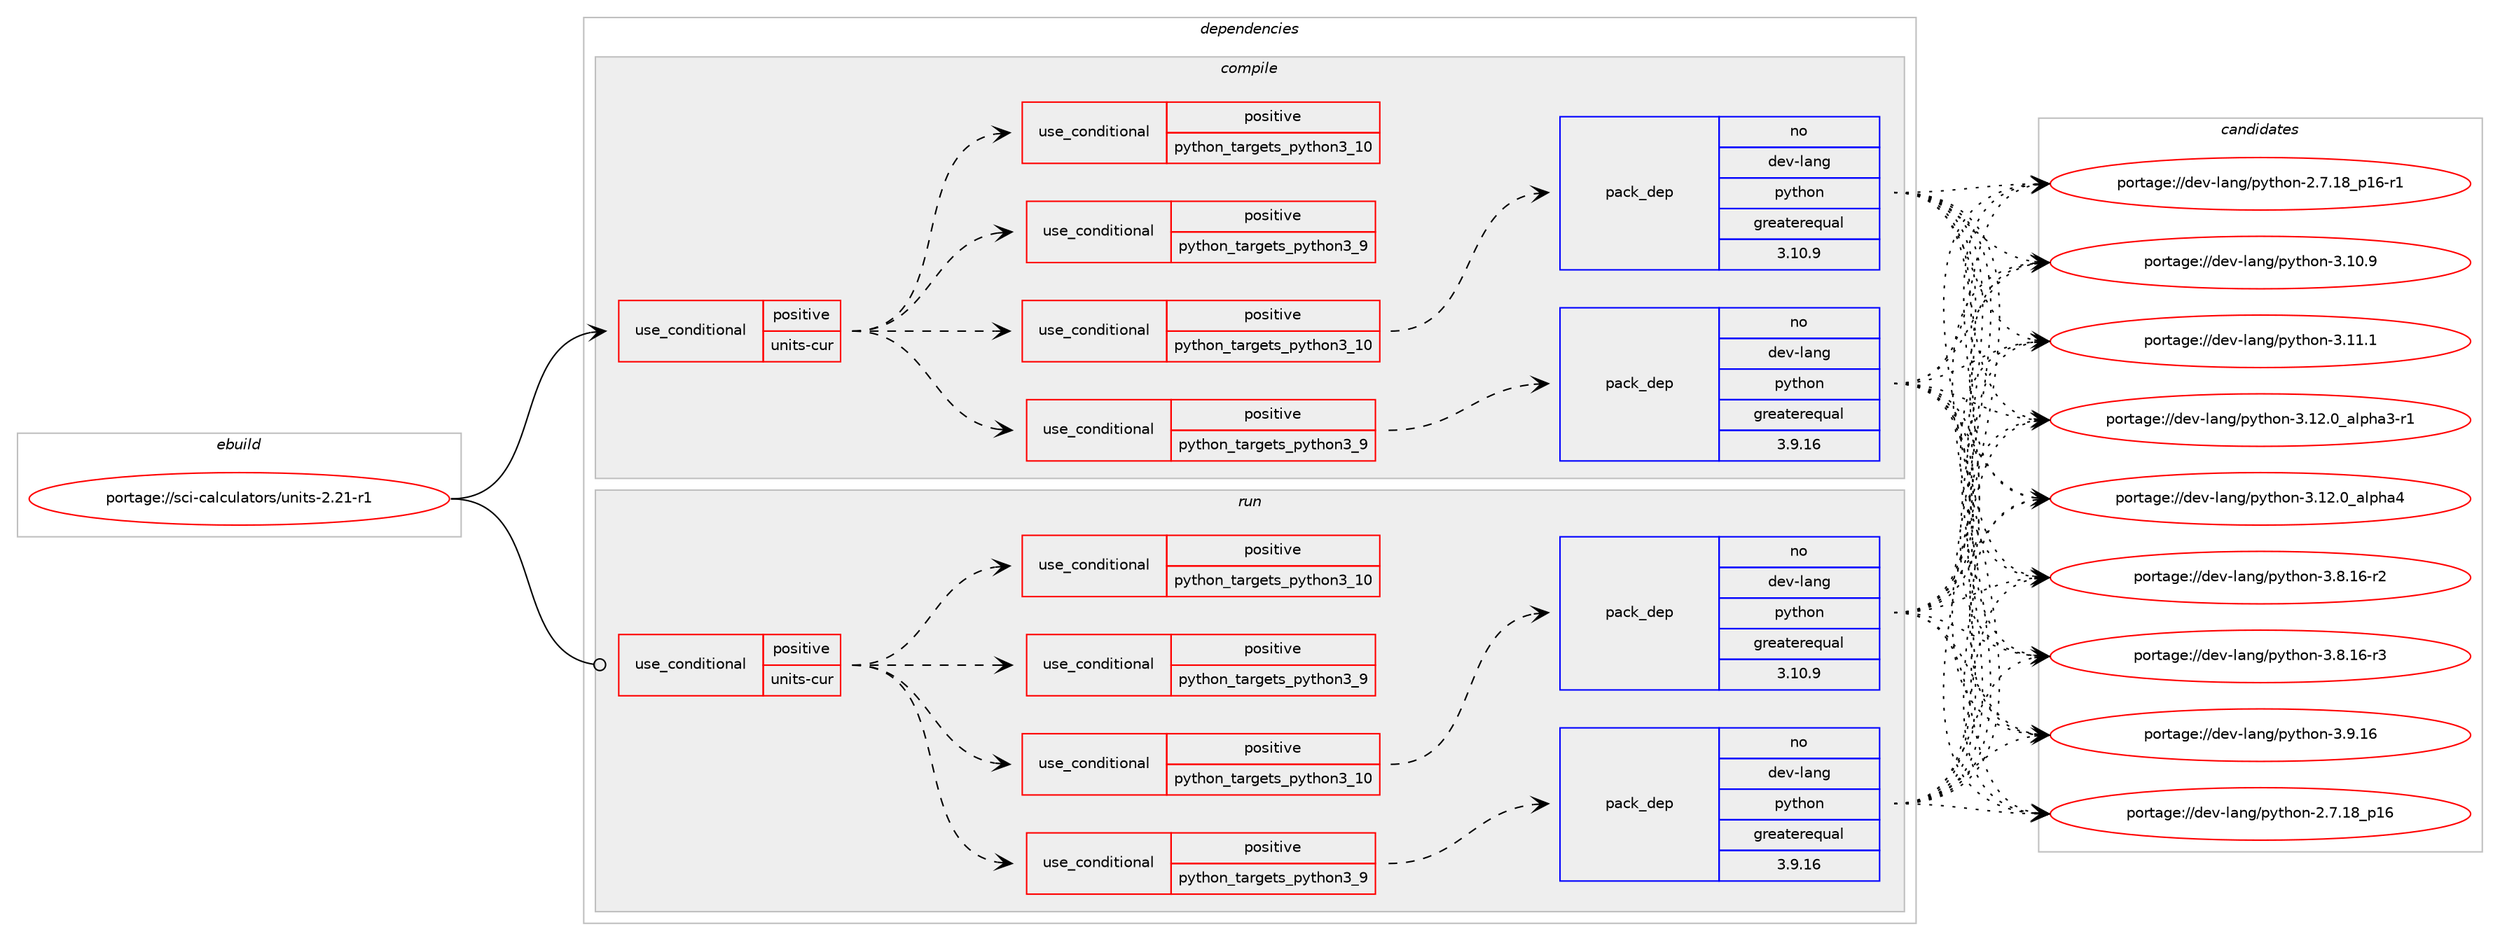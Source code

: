 digraph prolog {

# *************
# Graph options
# *************

newrank=true;
concentrate=true;
compound=true;
graph [rankdir=LR,fontname=Helvetica,fontsize=10,ranksep=1.5];#, ranksep=2.5, nodesep=0.2];
edge  [arrowhead=vee];
node  [fontname=Helvetica,fontsize=10];

# **********
# The ebuild
# **********

subgraph cluster_leftcol {
color=gray;
rank=same;
label=<<i>ebuild</i>>;
id [label="portage://sci-calculators/units-2.21-r1", color=red, width=4, href="../sci-calculators/units-2.21-r1.svg"];
}

# ****************
# The dependencies
# ****************

subgraph cluster_midcol {
color=gray;
label=<<i>dependencies</i>>;
subgraph cluster_compile {
fillcolor="#eeeeee";
style=filled;
label=<<i>compile</i>>;
subgraph cond1003 {
dependency1559 [label=<<TABLE BORDER="0" CELLBORDER="1" CELLSPACING="0" CELLPADDING="4"><TR><TD ROWSPAN="3" CELLPADDING="10">use_conditional</TD></TR><TR><TD>positive</TD></TR><TR><TD>units-cur</TD></TR></TABLE>>, shape=none, color=red];
subgraph cond1004 {
dependency1560 [label=<<TABLE BORDER="0" CELLBORDER="1" CELLSPACING="0" CELLPADDING="4"><TR><TD ROWSPAN="3" CELLPADDING="10">use_conditional</TD></TR><TR><TD>positive</TD></TR><TR><TD>python_targets_python3_9</TD></TR></TABLE>>, shape=none, color=red];
subgraph pack540 {
dependency1561 [label=<<TABLE BORDER="0" CELLBORDER="1" CELLSPACING="0" CELLPADDING="4" WIDTH="220"><TR><TD ROWSPAN="6" CELLPADDING="30">pack_dep</TD></TR><TR><TD WIDTH="110">no</TD></TR><TR><TD>dev-lang</TD></TR><TR><TD>python</TD></TR><TR><TD>greaterequal</TD></TR><TR><TD>3.9.16</TD></TR></TABLE>>, shape=none, color=blue];
}
dependency1560:e -> dependency1561:w [weight=20,style="dashed",arrowhead="vee"];
}
dependency1559:e -> dependency1560:w [weight=20,style="dashed",arrowhead="vee"];
subgraph cond1005 {
dependency1562 [label=<<TABLE BORDER="0" CELLBORDER="1" CELLSPACING="0" CELLPADDING="4"><TR><TD ROWSPAN="3" CELLPADDING="10">use_conditional</TD></TR><TR><TD>positive</TD></TR><TR><TD>python_targets_python3_10</TD></TR></TABLE>>, shape=none, color=red];
subgraph pack541 {
dependency1563 [label=<<TABLE BORDER="0" CELLBORDER="1" CELLSPACING="0" CELLPADDING="4" WIDTH="220"><TR><TD ROWSPAN="6" CELLPADDING="30">pack_dep</TD></TR><TR><TD WIDTH="110">no</TD></TR><TR><TD>dev-lang</TD></TR><TR><TD>python</TD></TR><TR><TD>greaterequal</TD></TR><TR><TD>3.10.9</TD></TR></TABLE>>, shape=none, color=blue];
}
dependency1562:e -> dependency1563:w [weight=20,style="dashed",arrowhead="vee"];
}
dependency1559:e -> dependency1562:w [weight=20,style="dashed",arrowhead="vee"];
subgraph cond1006 {
dependency1564 [label=<<TABLE BORDER="0" CELLBORDER="1" CELLSPACING="0" CELLPADDING="4"><TR><TD ROWSPAN="3" CELLPADDING="10">use_conditional</TD></TR><TR><TD>positive</TD></TR><TR><TD>python_targets_python3_9</TD></TR></TABLE>>, shape=none, color=red];
# *** BEGIN UNKNOWN DEPENDENCY TYPE (TODO) ***
# dependency1564 -> package_dependency(portage://sci-calculators/units-2.21-r1,install,no,dev-python,requests,none,[,,],[],[use(optenable(python_targets_python3_9),negative),use(optenable(python_targets_python3_10),negative)])
# *** END UNKNOWN DEPENDENCY TYPE (TODO) ***

}
dependency1559:e -> dependency1564:w [weight=20,style="dashed",arrowhead="vee"];
subgraph cond1007 {
dependency1565 [label=<<TABLE BORDER="0" CELLBORDER="1" CELLSPACING="0" CELLPADDING="4"><TR><TD ROWSPAN="3" CELLPADDING="10">use_conditional</TD></TR><TR><TD>positive</TD></TR><TR><TD>python_targets_python3_10</TD></TR></TABLE>>, shape=none, color=red];
# *** BEGIN UNKNOWN DEPENDENCY TYPE (TODO) ***
# dependency1565 -> package_dependency(portage://sci-calculators/units-2.21-r1,install,no,dev-python,requests,none,[,,],[],[use(optenable(python_targets_python3_9),negative),use(optenable(python_targets_python3_10),negative)])
# *** END UNKNOWN DEPENDENCY TYPE (TODO) ***

}
dependency1559:e -> dependency1565:w [weight=20,style="dashed",arrowhead="vee"];
}
id:e -> dependency1559:w [weight=20,style="solid",arrowhead="vee"];
# *** BEGIN UNKNOWN DEPENDENCY TYPE (TODO) ***
# id -> package_dependency(portage://sci-calculators/units-2.21-r1,install,no,sys-libs,readline,none,[,,],any_same_slot,[])
# *** END UNKNOWN DEPENDENCY TYPE (TODO) ***

}
subgraph cluster_compileandrun {
fillcolor="#eeeeee";
style=filled;
label=<<i>compile and run</i>>;
}
subgraph cluster_run {
fillcolor="#eeeeee";
style=filled;
label=<<i>run</i>>;
subgraph cond1008 {
dependency1566 [label=<<TABLE BORDER="0" CELLBORDER="1" CELLSPACING="0" CELLPADDING="4"><TR><TD ROWSPAN="3" CELLPADDING="10">use_conditional</TD></TR><TR><TD>positive</TD></TR><TR><TD>units-cur</TD></TR></TABLE>>, shape=none, color=red];
subgraph cond1009 {
dependency1567 [label=<<TABLE BORDER="0" CELLBORDER="1" CELLSPACING="0" CELLPADDING="4"><TR><TD ROWSPAN="3" CELLPADDING="10">use_conditional</TD></TR><TR><TD>positive</TD></TR><TR><TD>python_targets_python3_9</TD></TR></TABLE>>, shape=none, color=red];
subgraph pack542 {
dependency1568 [label=<<TABLE BORDER="0" CELLBORDER="1" CELLSPACING="0" CELLPADDING="4" WIDTH="220"><TR><TD ROWSPAN="6" CELLPADDING="30">pack_dep</TD></TR><TR><TD WIDTH="110">no</TD></TR><TR><TD>dev-lang</TD></TR><TR><TD>python</TD></TR><TR><TD>greaterequal</TD></TR><TR><TD>3.9.16</TD></TR></TABLE>>, shape=none, color=blue];
}
dependency1567:e -> dependency1568:w [weight=20,style="dashed",arrowhead="vee"];
}
dependency1566:e -> dependency1567:w [weight=20,style="dashed",arrowhead="vee"];
subgraph cond1010 {
dependency1569 [label=<<TABLE BORDER="0" CELLBORDER="1" CELLSPACING="0" CELLPADDING="4"><TR><TD ROWSPAN="3" CELLPADDING="10">use_conditional</TD></TR><TR><TD>positive</TD></TR><TR><TD>python_targets_python3_10</TD></TR></TABLE>>, shape=none, color=red];
subgraph pack543 {
dependency1570 [label=<<TABLE BORDER="0" CELLBORDER="1" CELLSPACING="0" CELLPADDING="4" WIDTH="220"><TR><TD ROWSPAN="6" CELLPADDING="30">pack_dep</TD></TR><TR><TD WIDTH="110">no</TD></TR><TR><TD>dev-lang</TD></TR><TR><TD>python</TD></TR><TR><TD>greaterequal</TD></TR><TR><TD>3.10.9</TD></TR></TABLE>>, shape=none, color=blue];
}
dependency1569:e -> dependency1570:w [weight=20,style="dashed",arrowhead="vee"];
}
dependency1566:e -> dependency1569:w [weight=20,style="dashed",arrowhead="vee"];
subgraph cond1011 {
dependency1571 [label=<<TABLE BORDER="0" CELLBORDER="1" CELLSPACING="0" CELLPADDING="4"><TR><TD ROWSPAN="3" CELLPADDING="10">use_conditional</TD></TR><TR><TD>positive</TD></TR><TR><TD>python_targets_python3_9</TD></TR></TABLE>>, shape=none, color=red];
# *** BEGIN UNKNOWN DEPENDENCY TYPE (TODO) ***
# dependency1571 -> package_dependency(portage://sci-calculators/units-2.21-r1,run,no,dev-python,requests,none,[,,],[],[use(optenable(python_targets_python3_9),negative),use(optenable(python_targets_python3_10),negative)])
# *** END UNKNOWN DEPENDENCY TYPE (TODO) ***

}
dependency1566:e -> dependency1571:w [weight=20,style="dashed",arrowhead="vee"];
subgraph cond1012 {
dependency1572 [label=<<TABLE BORDER="0" CELLBORDER="1" CELLSPACING="0" CELLPADDING="4"><TR><TD ROWSPAN="3" CELLPADDING="10">use_conditional</TD></TR><TR><TD>positive</TD></TR><TR><TD>python_targets_python3_10</TD></TR></TABLE>>, shape=none, color=red];
# *** BEGIN UNKNOWN DEPENDENCY TYPE (TODO) ***
# dependency1572 -> package_dependency(portage://sci-calculators/units-2.21-r1,run,no,dev-python,requests,none,[,,],[],[use(optenable(python_targets_python3_9),negative),use(optenable(python_targets_python3_10),negative)])
# *** END UNKNOWN DEPENDENCY TYPE (TODO) ***

}
dependency1566:e -> dependency1572:w [weight=20,style="dashed",arrowhead="vee"];
}
id:e -> dependency1566:w [weight=20,style="solid",arrowhead="odot"];
# *** BEGIN UNKNOWN DEPENDENCY TYPE (TODO) ***
# id -> package_dependency(portage://sci-calculators/units-2.21-r1,run,no,sys-libs,readline,none,[,,],any_same_slot,[])
# *** END UNKNOWN DEPENDENCY TYPE (TODO) ***

}
}

# **************
# The candidates
# **************

subgraph cluster_choices {
rank=same;
color=gray;
label=<<i>candidates</i>>;

subgraph choice540 {
color=black;
nodesep=1;
choice10010111845108971101034711212111610411111045504655464956951124954 [label="portage://dev-lang/python-2.7.18_p16", color=red, width=4,href="../dev-lang/python-2.7.18_p16.svg"];
choice100101118451089711010347112121116104111110455046554649569511249544511449 [label="portage://dev-lang/python-2.7.18_p16-r1", color=red, width=4,href="../dev-lang/python-2.7.18_p16-r1.svg"];
choice10010111845108971101034711212111610411111045514649484657 [label="portage://dev-lang/python-3.10.9", color=red, width=4,href="../dev-lang/python-3.10.9.svg"];
choice10010111845108971101034711212111610411111045514649494649 [label="portage://dev-lang/python-3.11.1", color=red, width=4,href="../dev-lang/python-3.11.1.svg"];
choice10010111845108971101034711212111610411111045514649504648959710811210497514511449 [label="portage://dev-lang/python-3.12.0_alpha3-r1", color=red, width=4,href="../dev-lang/python-3.12.0_alpha3-r1.svg"];
choice1001011184510897110103471121211161041111104551464950464895971081121049752 [label="portage://dev-lang/python-3.12.0_alpha4", color=red, width=4,href="../dev-lang/python-3.12.0_alpha4.svg"];
choice100101118451089711010347112121116104111110455146564649544511450 [label="portage://dev-lang/python-3.8.16-r2", color=red, width=4,href="../dev-lang/python-3.8.16-r2.svg"];
choice100101118451089711010347112121116104111110455146564649544511451 [label="portage://dev-lang/python-3.8.16-r3", color=red, width=4,href="../dev-lang/python-3.8.16-r3.svg"];
choice10010111845108971101034711212111610411111045514657464954 [label="portage://dev-lang/python-3.9.16", color=red, width=4,href="../dev-lang/python-3.9.16.svg"];
dependency1561:e -> choice10010111845108971101034711212111610411111045504655464956951124954:w [style=dotted,weight="100"];
dependency1561:e -> choice100101118451089711010347112121116104111110455046554649569511249544511449:w [style=dotted,weight="100"];
dependency1561:e -> choice10010111845108971101034711212111610411111045514649484657:w [style=dotted,weight="100"];
dependency1561:e -> choice10010111845108971101034711212111610411111045514649494649:w [style=dotted,weight="100"];
dependency1561:e -> choice10010111845108971101034711212111610411111045514649504648959710811210497514511449:w [style=dotted,weight="100"];
dependency1561:e -> choice1001011184510897110103471121211161041111104551464950464895971081121049752:w [style=dotted,weight="100"];
dependency1561:e -> choice100101118451089711010347112121116104111110455146564649544511450:w [style=dotted,weight="100"];
dependency1561:e -> choice100101118451089711010347112121116104111110455146564649544511451:w [style=dotted,weight="100"];
dependency1561:e -> choice10010111845108971101034711212111610411111045514657464954:w [style=dotted,weight="100"];
}
subgraph choice541 {
color=black;
nodesep=1;
choice10010111845108971101034711212111610411111045504655464956951124954 [label="portage://dev-lang/python-2.7.18_p16", color=red, width=4,href="../dev-lang/python-2.7.18_p16.svg"];
choice100101118451089711010347112121116104111110455046554649569511249544511449 [label="portage://dev-lang/python-2.7.18_p16-r1", color=red, width=4,href="../dev-lang/python-2.7.18_p16-r1.svg"];
choice10010111845108971101034711212111610411111045514649484657 [label="portage://dev-lang/python-3.10.9", color=red, width=4,href="../dev-lang/python-3.10.9.svg"];
choice10010111845108971101034711212111610411111045514649494649 [label="portage://dev-lang/python-3.11.1", color=red, width=4,href="../dev-lang/python-3.11.1.svg"];
choice10010111845108971101034711212111610411111045514649504648959710811210497514511449 [label="portage://dev-lang/python-3.12.0_alpha3-r1", color=red, width=4,href="../dev-lang/python-3.12.0_alpha3-r1.svg"];
choice1001011184510897110103471121211161041111104551464950464895971081121049752 [label="portage://dev-lang/python-3.12.0_alpha4", color=red, width=4,href="../dev-lang/python-3.12.0_alpha4.svg"];
choice100101118451089711010347112121116104111110455146564649544511450 [label="portage://dev-lang/python-3.8.16-r2", color=red, width=4,href="../dev-lang/python-3.8.16-r2.svg"];
choice100101118451089711010347112121116104111110455146564649544511451 [label="portage://dev-lang/python-3.8.16-r3", color=red, width=4,href="../dev-lang/python-3.8.16-r3.svg"];
choice10010111845108971101034711212111610411111045514657464954 [label="portage://dev-lang/python-3.9.16", color=red, width=4,href="../dev-lang/python-3.9.16.svg"];
dependency1563:e -> choice10010111845108971101034711212111610411111045504655464956951124954:w [style=dotted,weight="100"];
dependency1563:e -> choice100101118451089711010347112121116104111110455046554649569511249544511449:w [style=dotted,weight="100"];
dependency1563:e -> choice10010111845108971101034711212111610411111045514649484657:w [style=dotted,weight="100"];
dependency1563:e -> choice10010111845108971101034711212111610411111045514649494649:w [style=dotted,weight="100"];
dependency1563:e -> choice10010111845108971101034711212111610411111045514649504648959710811210497514511449:w [style=dotted,weight="100"];
dependency1563:e -> choice1001011184510897110103471121211161041111104551464950464895971081121049752:w [style=dotted,weight="100"];
dependency1563:e -> choice100101118451089711010347112121116104111110455146564649544511450:w [style=dotted,weight="100"];
dependency1563:e -> choice100101118451089711010347112121116104111110455146564649544511451:w [style=dotted,weight="100"];
dependency1563:e -> choice10010111845108971101034711212111610411111045514657464954:w [style=dotted,weight="100"];
}
subgraph choice542 {
color=black;
nodesep=1;
choice10010111845108971101034711212111610411111045504655464956951124954 [label="portage://dev-lang/python-2.7.18_p16", color=red, width=4,href="../dev-lang/python-2.7.18_p16.svg"];
choice100101118451089711010347112121116104111110455046554649569511249544511449 [label="portage://dev-lang/python-2.7.18_p16-r1", color=red, width=4,href="../dev-lang/python-2.7.18_p16-r1.svg"];
choice10010111845108971101034711212111610411111045514649484657 [label="portage://dev-lang/python-3.10.9", color=red, width=4,href="../dev-lang/python-3.10.9.svg"];
choice10010111845108971101034711212111610411111045514649494649 [label="portage://dev-lang/python-3.11.1", color=red, width=4,href="../dev-lang/python-3.11.1.svg"];
choice10010111845108971101034711212111610411111045514649504648959710811210497514511449 [label="portage://dev-lang/python-3.12.0_alpha3-r1", color=red, width=4,href="../dev-lang/python-3.12.0_alpha3-r1.svg"];
choice1001011184510897110103471121211161041111104551464950464895971081121049752 [label="portage://dev-lang/python-3.12.0_alpha4", color=red, width=4,href="../dev-lang/python-3.12.0_alpha4.svg"];
choice100101118451089711010347112121116104111110455146564649544511450 [label="portage://dev-lang/python-3.8.16-r2", color=red, width=4,href="../dev-lang/python-3.8.16-r2.svg"];
choice100101118451089711010347112121116104111110455146564649544511451 [label="portage://dev-lang/python-3.8.16-r3", color=red, width=4,href="../dev-lang/python-3.8.16-r3.svg"];
choice10010111845108971101034711212111610411111045514657464954 [label="portage://dev-lang/python-3.9.16", color=red, width=4,href="../dev-lang/python-3.9.16.svg"];
dependency1568:e -> choice10010111845108971101034711212111610411111045504655464956951124954:w [style=dotted,weight="100"];
dependency1568:e -> choice100101118451089711010347112121116104111110455046554649569511249544511449:w [style=dotted,weight="100"];
dependency1568:e -> choice10010111845108971101034711212111610411111045514649484657:w [style=dotted,weight="100"];
dependency1568:e -> choice10010111845108971101034711212111610411111045514649494649:w [style=dotted,weight="100"];
dependency1568:e -> choice10010111845108971101034711212111610411111045514649504648959710811210497514511449:w [style=dotted,weight="100"];
dependency1568:e -> choice1001011184510897110103471121211161041111104551464950464895971081121049752:w [style=dotted,weight="100"];
dependency1568:e -> choice100101118451089711010347112121116104111110455146564649544511450:w [style=dotted,weight="100"];
dependency1568:e -> choice100101118451089711010347112121116104111110455146564649544511451:w [style=dotted,weight="100"];
dependency1568:e -> choice10010111845108971101034711212111610411111045514657464954:w [style=dotted,weight="100"];
}
subgraph choice543 {
color=black;
nodesep=1;
choice10010111845108971101034711212111610411111045504655464956951124954 [label="portage://dev-lang/python-2.7.18_p16", color=red, width=4,href="../dev-lang/python-2.7.18_p16.svg"];
choice100101118451089711010347112121116104111110455046554649569511249544511449 [label="portage://dev-lang/python-2.7.18_p16-r1", color=red, width=4,href="../dev-lang/python-2.7.18_p16-r1.svg"];
choice10010111845108971101034711212111610411111045514649484657 [label="portage://dev-lang/python-3.10.9", color=red, width=4,href="../dev-lang/python-3.10.9.svg"];
choice10010111845108971101034711212111610411111045514649494649 [label="portage://dev-lang/python-3.11.1", color=red, width=4,href="../dev-lang/python-3.11.1.svg"];
choice10010111845108971101034711212111610411111045514649504648959710811210497514511449 [label="portage://dev-lang/python-3.12.0_alpha3-r1", color=red, width=4,href="../dev-lang/python-3.12.0_alpha3-r1.svg"];
choice1001011184510897110103471121211161041111104551464950464895971081121049752 [label="portage://dev-lang/python-3.12.0_alpha4", color=red, width=4,href="../dev-lang/python-3.12.0_alpha4.svg"];
choice100101118451089711010347112121116104111110455146564649544511450 [label="portage://dev-lang/python-3.8.16-r2", color=red, width=4,href="../dev-lang/python-3.8.16-r2.svg"];
choice100101118451089711010347112121116104111110455146564649544511451 [label="portage://dev-lang/python-3.8.16-r3", color=red, width=4,href="../dev-lang/python-3.8.16-r3.svg"];
choice10010111845108971101034711212111610411111045514657464954 [label="portage://dev-lang/python-3.9.16", color=red, width=4,href="../dev-lang/python-3.9.16.svg"];
dependency1570:e -> choice10010111845108971101034711212111610411111045504655464956951124954:w [style=dotted,weight="100"];
dependency1570:e -> choice100101118451089711010347112121116104111110455046554649569511249544511449:w [style=dotted,weight="100"];
dependency1570:e -> choice10010111845108971101034711212111610411111045514649484657:w [style=dotted,weight="100"];
dependency1570:e -> choice10010111845108971101034711212111610411111045514649494649:w [style=dotted,weight="100"];
dependency1570:e -> choice10010111845108971101034711212111610411111045514649504648959710811210497514511449:w [style=dotted,weight="100"];
dependency1570:e -> choice1001011184510897110103471121211161041111104551464950464895971081121049752:w [style=dotted,weight="100"];
dependency1570:e -> choice100101118451089711010347112121116104111110455146564649544511450:w [style=dotted,weight="100"];
dependency1570:e -> choice100101118451089711010347112121116104111110455146564649544511451:w [style=dotted,weight="100"];
dependency1570:e -> choice10010111845108971101034711212111610411111045514657464954:w [style=dotted,weight="100"];
}
}

}
